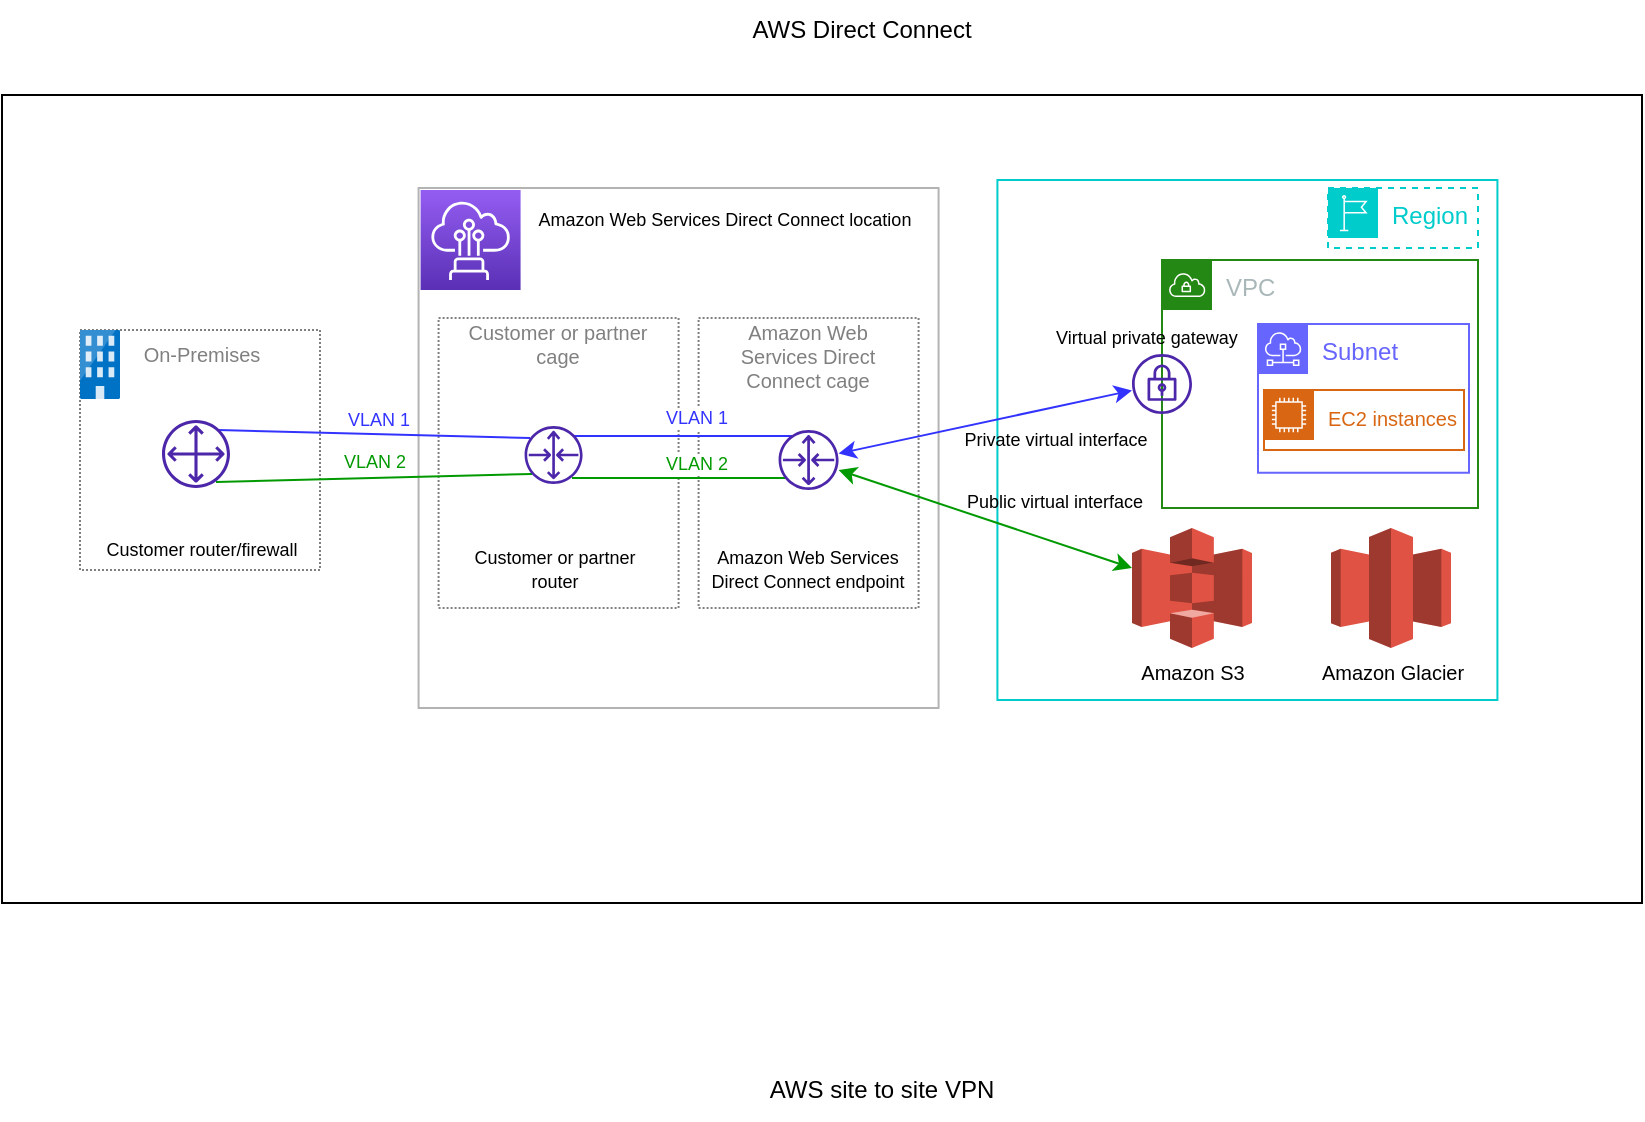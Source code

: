 <mxfile version="24.5.4" type="github">
  <diagram name="Page-1" id="LA2WkR0tfzE7qU1y7PFE">
    <mxGraphModel dx="1023" dy="713" grid="1" gridSize="10" guides="1" tooltips="1" connect="1" arrows="1" fold="1" page="1" pageScale="1" pageWidth="1100" pageHeight="850" math="0" shadow="0">
      <root>
        <mxCell id="0" />
        <mxCell id="1" parent="0" />
        <mxCell id="IF2rSCCc0a-wimpDH_Pb-1" value="AWS Direct Connect" style="text;strokeColor=none;align=center;fillColor=none;html=1;verticalAlign=middle;whiteSpace=wrap;rounded=0;" vertex="1" parent="1">
          <mxGeometry x="470" y="20" width="160" height="30" as="geometry" />
        </mxCell>
        <mxCell id="IF2rSCCc0a-wimpDH_Pb-2" value="AWS site to site VPN" style="text;strokeColor=none;align=center;fillColor=none;html=1;verticalAlign=middle;whiteSpace=wrap;rounded=0;" vertex="1" parent="1">
          <mxGeometry x="480" y="550" width="160" height="30" as="geometry" />
        </mxCell>
        <mxCell id="IF2rSCCc0a-wimpDH_Pb-25" value="" style="whiteSpace=wrap;html=1;strokeColor=default;" vertex="1" parent="1">
          <mxGeometry x="120" y="67.5" width="820" height="404" as="geometry" />
        </mxCell>
        <mxCell id="IF2rSCCc0a-wimpDH_Pb-26" value="" style="whiteSpace=wrap;html=1;aspect=fixed;dashed=1;strokeColor=#808080;dashPattern=1 1;" vertex="1" parent="1">
          <mxGeometry x="159" y="185" width="120" height="120" as="geometry" />
        </mxCell>
        <mxCell id="IF2rSCCc0a-wimpDH_Pb-27" value="" style="whiteSpace=wrap;html=1;strokeColor=#B3B3B3;" vertex="1" parent="1">
          <mxGeometry x="328.29" y="114" width="260" height="260" as="geometry" />
        </mxCell>
        <mxCell id="IF2rSCCc0a-wimpDH_Pb-28" value="&lt;p style=&quot;line-height: 1.2;&quot;&gt;&lt;br&gt;&lt;/p&gt;" style="whiteSpace=wrap;html=1;strokeColor=#808080;dashed=1;dashPattern=1 1;" vertex="1" parent="1">
          <mxGeometry x="338.29" y="179" width="120" height="145" as="geometry" />
        </mxCell>
        <mxCell id="IF2rSCCc0a-wimpDH_Pb-29" value="" style="whiteSpace=wrap;html=1;strokeColor=#808080;dashed=1;dashPattern=1 1;" vertex="1" parent="1">
          <mxGeometry x="468.29" y="179" width="110" height="145" as="geometry" />
        </mxCell>
        <mxCell id="IF2rSCCc0a-wimpDH_Pb-30" value="" style="whiteSpace=wrap;html=1;strokeColor=#00CCCC;" vertex="1" parent="1">
          <mxGeometry x="617.71" y="110" width="250" height="260" as="geometry" />
        </mxCell>
        <mxCell id="IF2rSCCc0a-wimpDH_Pb-31" style="edgeStyle=orthogonalEdgeStyle;rounded=0;orthogonalLoop=1;jettySize=auto;html=1;exitX=0.5;exitY=1;exitDx=0;exitDy=0;fontSize=9;fontColor=#000000;strokeColor=#009900;" edge="1" parent="1" source="IF2rSCCc0a-wimpDH_Pb-33" target="IF2rSCCc0a-wimpDH_Pb-33">
          <mxGeometry relative="1" as="geometry" />
        </mxCell>
        <mxCell id="IF2rSCCc0a-wimpDH_Pb-32" value="&lt;font color=&quot;#6666ff&quot;&gt;Subnet&lt;/font&gt;" style="sketch=0;outlineConnect=0;gradientColor=none;html=1;whiteSpace=wrap;fontSize=12;fontStyle=0;shape=mxgraph.aws4.group;grIcon=mxgraph.aws4.group_subnet;strokeColor=#6666FF;fillColor=#FFFFFF;verticalAlign=top;align=left;spacingLeft=30;fontColor=#879196;dashed=0;" vertex="1" parent="1">
          <mxGeometry x="748" y="182" width="105.5" height="74.33" as="geometry" />
        </mxCell>
        <mxCell id="IF2rSCCc0a-wimpDH_Pb-33" value="&lt;font style=&quot;font-size: 10px;&quot;&gt;EC2 instances&lt;/font&gt;" style="points=[[0,0],[0.25,0],[0.5,0],[0.75,0],[1,0],[1,0.25],[1,0.5],[1,0.75],[1,1],[0.75,1],[0.5,1],[0.25,1],[0,1],[0,0.75],[0,0.5],[0,0.25]];outlineConnect=0;gradientColor=none;html=1;whiteSpace=wrap;fontSize=12;fontStyle=0;container=1;pointerEvents=0;collapsible=0;recursiveResize=0;shape=mxgraph.aws4.group;grIcon=mxgraph.aws4.group_ec2_instance_contents;strokeColor=#D86613;fillColor=none;verticalAlign=top;align=left;spacingLeft=30;fontColor=#D86613;dashed=0;" vertex="1" parent="1">
          <mxGeometry x="751" y="215" width="100" height="30" as="geometry" />
        </mxCell>
        <mxCell id="IF2rSCCc0a-wimpDH_Pb-34" value="Amazon Glacier" style="outlineConnect=0;dashed=0;verticalLabelPosition=bottom;verticalAlign=top;align=center;html=1;shape=mxgraph.aws3.glacier;fillColor=#E05243;gradientColor=none;fontSize=10;strokeColor=#00CC00;rotation=0;" vertex="1" parent="1">
          <mxGeometry x="784.5" y="284" width="60" height="60" as="geometry" />
        </mxCell>
        <mxCell id="IF2rSCCc0a-wimpDH_Pb-35" value="Amazon S3" style="outlineConnect=0;dashed=0;verticalLabelPosition=bottom;verticalAlign=top;align=center;html=1;shape=mxgraph.aws3.s3;fillColor=#E05243;gradientColor=none;fontSize=10;strokeColor=#00CC00;" vertex="1" parent="1">
          <mxGeometry x="685" y="284" width="60" height="60" as="geometry" />
        </mxCell>
        <mxCell id="IF2rSCCc0a-wimpDH_Pb-36" value="&lt;font color=&quot;#00cccc&quot;&gt;Region&lt;/font&gt;" style="sketch=0;outlineConnect=0;gradientColor=none;html=1;whiteSpace=wrap;fontSize=12;fontStyle=0;shape=mxgraph.aws4.group;grIcon=mxgraph.aws4.group_region;strokeColor=#00CCCC;fillColor=none;verticalAlign=top;align=left;spacingLeft=30;fontColor=#B6BABF;dashed=1;" vertex="1" parent="1">
          <mxGeometry x="783" y="114" width="75" height="30" as="geometry" />
        </mxCell>
        <mxCell id="IF2rSCCc0a-wimpDH_Pb-37" value="" style="endArrow=none;html=1;rounded=0;fontSize=10;fontColor=#007FFF;strokeColor=#3333FF;" edge="1" parent="1">
          <mxGeometry width="50" height="50" relative="1" as="geometry">
            <mxPoint x="384" y="239" as="sourcePoint" />
            <mxPoint x="228" y="235" as="targetPoint" />
          </mxGeometry>
        </mxCell>
        <mxCell id="IF2rSCCc0a-wimpDH_Pb-38" value="&lt;font color=&quot;#3333ff&quot;&gt;VLAN 1&lt;/font&gt;" style="edgeLabel;html=1;align=center;verticalAlign=middle;resizable=0;points=[];fontSize=9;fontColor=#808080;labelBackgroundColor=none;" vertex="1" connectable="0" parent="IF2rSCCc0a-wimpDH_Pb-37">
          <mxGeometry x="0.082" relative="1" as="geometry">
            <mxPoint x="8" y="-7" as="offset" />
          </mxGeometry>
        </mxCell>
        <mxCell id="IF2rSCCc0a-wimpDH_Pb-39" value="" style="endArrow=none;html=1;rounded=0;fontSize=10;fontColor=#6666FF;strokeColor=#009900;" edge="1" parent="1">
          <mxGeometry width="50" height="50" relative="1" as="geometry">
            <mxPoint x="227" y="261" as="sourcePoint" />
            <mxPoint x="385" y="257" as="targetPoint" />
          </mxGeometry>
        </mxCell>
        <mxCell id="IF2rSCCc0a-wimpDH_Pb-40" value="&lt;font color=&quot;#009900&quot;&gt;VLAN 2&lt;/font&gt;" style="edgeLabel;html=1;align=center;verticalAlign=middle;resizable=0;points=[];fontSize=9;fontColor=#808080;labelBackgroundColor=none;" vertex="1" connectable="0" parent="IF2rSCCc0a-wimpDH_Pb-39">
          <mxGeometry x="-0.064" relative="1" as="geometry">
            <mxPoint x="5" y="-8" as="offset" />
          </mxGeometry>
        </mxCell>
        <mxCell id="IF2rSCCc0a-wimpDH_Pb-41" value="" style="endArrow=none;html=1;rounded=0;fontSize=10;fontColor=#007FFF;strokeColor=#3333FF;anchorPointDirection=0;snapToPoint=1;" edge="1" parent="1">
          <mxGeometry width="50" height="50" relative="1" as="geometry">
            <mxPoint x="515" y="238" as="sourcePoint" />
            <mxPoint x="406" y="238" as="targetPoint" />
            <Array as="points">
              <mxPoint x="450" y="238" />
            </Array>
          </mxGeometry>
        </mxCell>
        <mxCell id="IF2rSCCc0a-wimpDH_Pb-42" value="&lt;font color=&quot;#3333ff&quot;&gt;VLAN 1&lt;/font&gt;" style="edgeLabel;html=1;align=left;verticalAlign=middle;resizable=0;points=[];fontSize=9;fontColor=#009900;" vertex="1" connectable="0" parent="IF2rSCCc0a-wimpDH_Pb-41">
          <mxGeometry x="0.102" relative="1" as="geometry">
            <mxPoint x="-5" y="-9" as="offset" />
          </mxGeometry>
        </mxCell>
        <mxCell id="IF2rSCCc0a-wimpDH_Pb-43" value="" style="endArrow=classic;startArrow=classic;html=1;rounded=0;fontSize=10;fontColor=#6666FF;strokeColor=#3333FF;" edge="1" parent="1" source="IF2rSCCc0a-wimpDH_Pb-58" target="IF2rSCCc0a-wimpDH_Pb-61">
          <mxGeometry width="50" height="50" relative="1" as="geometry">
            <mxPoint x="526.07" y="238.22" as="sourcePoint" />
            <mxPoint x="676.97" y="218.441" as="targetPoint" />
          </mxGeometry>
        </mxCell>
        <mxCell id="IF2rSCCc0a-wimpDH_Pb-44" value="" style="endArrow=classic;startArrow=classic;html=1;rounded=0;fontSize=10;fontColor=#6666FF;strokeColor=#009900;" edge="1" parent="1" source="IF2rSCCc0a-wimpDH_Pb-58" target="IF2rSCCc0a-wimpDH_Pb-35">
          <mxGeometry width="50" height="50" relative="1" as="geometry">
            <mxPoint x="526.07" y="263.78" as="sourcePoint" />
            <mxPoint x="651.97" y="227.865" as="targetPoint" />
          </mxGeometry>
        </mxCell>
        <mxCell id="IF2rSCCc0a-wimpDH_Pb-45" value="&lt;font color=&quot;#808080&quot;&gt;On-Premises&lt;/font&gt;" style="rounded=0;whiteSpace=wrap;html=1;fontSize=10;fontColor=#6666FF;strokeColor=none;" vertex="1" parent="1">
          <mxGeometry x="188.13" y="191.83" width="63.75" height="10" as="geometry" />
        </mxCell>
        <mxCell id="IF2rSCCc0a-wimpDH_Pb-46" value="&lt;font color=&quot;#000000&quot; style=&quot;font-size: 9px;&quot;&gt;Customer router/firewall&lt;/font&gt;" style="rounded=0;whiteSpace=wrap;html=1;fontSize=10;fontColor=#6666FF;strokeColor=none;strokeWidth=0;" vertex="1" parent="1">
          <mxGeometry x="170" y="284" width="100" height="19" as="geometry" />
        </mxCell>
        <mxCell id="IF2rSCCc0a-wimpDH_Pb-47" value="&lt;font color=&quot;#808080&quot;&gt;Customer or partner cage&lt;/font&gt;" style="rounded=0;whiteSpace=wrap;html=1;fontSize=10;fontColor=#6666FF;strokeColor=none;" vertex="1" parent="1">
          <mxGeometry x="343.29" y="181.83" width="110" height="20" as="geometry" />
        </mxCell>
        <mxCell id="IF2rSCCc0a-wimpDH_Pb-48" value="&lt;font color=&quot;#808080&quot;&gt;Amazon Web Services Direct Connect cage&lt;/font&gt;" style="rounded=0;whiteSpace=wrap;html=1;fontSize=10;fontColor=#6666FF;strokeColor=none;" vertex="1" parent="1">
          <mxGeometry x="478.29" y="181.83" width="90" height="32.17" as="geometry" />
        </mxCell>
        <mxCell id="IF2rSCCc0a-wimpDH_Pb-49" value="&lt;font color=&quot;#000000&quot; style=&quot;font-size: 9px;&quot;&gt;Customer or partner router&lt;/font&gt;" style="rounded=0;whiteSpace=wrap;html=1;fontSize=10;fontColor=#6666FF;strokeColor=none;strokeWidth=0;" vertex="1" parent="1">
          <mxGeometry x="343.29" y="294" width="106.71" height="19" as="geometry" />
        </mxCell>
        <mxCell id="IF2rSCCc0a-wimpDH_Pb-50" value="&lt;font color=&quot;#000000&quot; style=&quot;font-size: 9px;&quot;&gt;Amazon Web Services Direct Connect endpoint&lt;/font&gt;" style="rounded=0;whiteSpace=wrap;html=1;fontSize=10;fontColor=#6666FF;strokeColor=none;strokeWidth=0;" vertex="1" parent="1">
          <mxGeometry x="473.29" y="294" width="100" height="19" as="geometry" />
        </mxCell>
        <mxCell id="IF2rSCCc0a-wimpDH_Pb-51" value="&lt;font color=&quot;#000000&quot; style=&quot;font-size: 9px;&quot;&gt;Amazon Web Services Direct Connect location&lt;/font&gt;" style="rounded=0;whiteSpace=wrap;html=1;fontSize=10;fontColor=#6666FF;strokeColor=none;strokeWidth=0;" vertex="1" parent="1">
          <mxGeometry x="384.29" y="119.5" width="195" height="19" as="geometry" />
        </mxCell>
        <mxCell id="IF2rSCCc0a-wimpDH_Pb-52" value="&lt;font color=&quot;#000000&quot; style=&quot;font-size: 9px;&quot;&gt;Private virtual interface&lt;/font&gt;" style="rounded=0;whiteSpace=wrap;html=1;fontSize=10;fontColor=#6666FF;strokeColor=none;strokeWidth=0;fillColor=none;" vertex="1" parent="1">
          <mxGeometry x="597" y="233" width="100" height="11.5" as="geometry" />
        </mxCell>
        <mxCell id="IF2rSCCc0a-wimpDH_Pb-53" value="&lt;font color=&quot;#000000&quot; style=&quot;font-size: 9px;&quot;&gt;Public virtual interface&lt;/font&gt;" style="rounded=0;whiteSpace=wrap;html=1;fontSize=10;fontColor=#6666FF;strokeColor=none;strokeWidth=0;fillColor=none;" vertex="1" parent="1">
          <mxGeometry x="594" y="260" width="105" height="19" as="geometry" />
        </mxCell>
        <mxCell id="IF2rSCCc0a-wimpDH_Pb-54" value="VPC" style="points=[[0,0],[0.25,0],[0.5,0],[0.75,0],[1,0],[1,0.25],[1,0.5],[1,0.75],[1,1],[0.75,1],[0.5,1],[0.25,1],[0,1],[0,0.75],[0,0.5],[0,0.25]];outlineConnect=0;gradientColor=none;html=1;whiteSpace=wrap;fontSize=12;fontStyle=0;container=1;pointerEvents=0;collapsible=0;recursiveResize=0;shape=mxgraph.aws4.group;grIcon=mxgraph.aws4.group_vpc;strokeColor=#248814;fillColor=none;verticalAlign=top;align=left;spacingLeft=30;fontColor=#AAB7B8;dashed=0;" vertex="1" parent="1">
          <mxGeometry x="700" y="150" width="158" height="124" as="geometry" />
        </mxCell>
        <mxCell id="IF2rSCCc0a-wimpDH_Pb-55" value="" style="endArrow=none;html=1;rounded=0;fontSize=10;fontColor=#007FFF;strokeColor=#009900; snapToPoint=0;" edge="1" parent="1">
          <mxGeometry width="50" height="50" relative="1" as="geometry">
            <mxPoint x="512" y="259" as="sourcePoint" />
            <mxPoint x="405" y="259" as="targetPoint" />
            <Array as="points">
              <mxPoint x="443" y="259" />
            </Array>
          </mxGeometry>
        </mxCell>
        <mxCell id="IF2rSCCc0a-wimpDH_Pb-56" value="&lt;font&gt;VLAN 2&lt;/font&gt;" style="edgeLabel;html=1;align=left;verticalAlign=middle;resizable=0;points=[];fontSize=9;fontColor=#009900;" vertex="1" connectable="0" parent="IF2rSCCc0a-wimpDH_Pb-55">
          <mxGeometry x="0.102" relative="1" as="geometry">
            <mxPoint x="-3" y="-7" as="offset" />
          </mxGeometry>
        </mxCell>
        <mxCell id="IF2rSCCc0a-wimpDH_Pb-57" value="" style="sketch=0;aspect=fixed;html=1;points=[];align=center;image;fontSize=12;image=img/lib/mscae/Exchange_On_premises_Access.svg;labelBackgroundColor=none;fontColor=#009900;" vertex="1" parent="1">
          <mxGeometry x="159" y="185" width="20" height="34.48" as="geometry" />
        </mxCell>
        <mxCell id="IF2rSCCc0a-wimpDH_Pb-58" value="" style="sketch=0;outlineConnect=0;fontColor=#232F3E;gradientColor=none;fillColor=#4D27AA;strokeColor=none;dashed=0;verticalLabelPosition=bottom;verticalAlign=top;align=center;html=1;fontSize=12;fontStyle=0;aspect=fixed;shape=mxgraph.aws4.router;points=[];" vertex="1" parent="1">
          <mxGeometry x="508.29" y="235" width="30" height="30" as="geometry" />
        </mxCell>
        <mxCell id="IF2rSCCc0a-wimpDH_Pb-59" value="" style="sketch=0;outlineConnect=0;fontColor=#232F3E;gradientColor=none;fillColor=#4D27AA;strokeColor=none;dashed=0;verticalLabelPosition=bottom;verticalAlign=top;align=center;html=1;fontSize=12;fontStyle=0;aspect=fixed;pointerEvents=1;shape=mxgraph.aws4.router;snapToPoint=1;" vertex="1" parent="1">
          <mxGeometry x="381.29" y="233" width="29" height="29" as="geometry" />
        </mxCell>
        <mxCell id="IF2rSCCc0a-wimpDH_Pb-60" value="" style="sketch=0;outlineConnect=0;fontColor=#232F3E;gradientColor=none;fillColor=#4D27AA;strokeColor=none;dashed=0;verticalLabelPosition=bottom;verticalAlign=top;align=center;html=1;fontSize=12;fontStyle=0;aspect=fixed;pointerEvents=1;shape=mxgraph.aws4.customer_gateway;" vertex="1" parent="1">
          <mxGeometry x="200" y="230" width="34" height="34" as="geometry" />
        </mxCell>
        <mxCell id="IF2rSCCc0a-wimpDH_Pb-61" value="" style="sketch=0;outlineConnect=0;fontColor=#232F3E;gradientColor=none;fillColor=#4D27AA;strokeColor=none;dashed=0;verticalLabelPosition=bottom;verticalAlign=top;align=center;html=1;fontSize=12;fontStyle=0;aspect=fixed;pointerEvents=1;shape=mxgraph.aws4.vpn_gateway;points=[];" vertex="1" parent="1">
          <mxGeometry x="685" y="197" width="30" height="30" as="geometry" />
        </mxCell>
        <mxCell id="IF2rSCCc0a-wimpDH_Pb-62" value="&lt;font color=&quot;#000000&quot; style=&quot;font-size: 9px;&quot;&gt;Virtual private gateway&lt;/font&gt;" style="rounded=0;whiteSpace=wrap;html=1;fontSize=10;fontColor=#6666FF;strokeColor=none;strokeWidth=0;fillColor=none;" vertex="1" parent="1">
          <mxGeometry x="640" y="178" width="105" height="19" as="geometry" />
        </mxCell>
        <mxCell id="IF2rSCCc0a-wimpDH_Pb-63" value="" style="sketch=0;points=[[0,0,0],[0.25,0,0],[0.5,0,0],[0.75,0,0],[1,0,0],[0,1,0],[0.25,1,0],[0.5,1,0],[0.75,1,0],[1,1,0],[0,0.25,0],[0,0.5,0],[0,0.75,0],[1,0.25,0],[1,0.5,0],[1,0.75,0]];outlineConnect=0;fontColor=#232F3E;gradientColor=#945DF2;gradientDirection=north;fillColor=#5A30B5;strokeColor=#ffffff;dashed=0;verticalLabelPosition=bottom;verticalAlign=top;align=center;html=1;fontSize=12;fontStyle=0;aspect=fixed;shape=mxgraph.aws4.resourceIcon;resIcon=mxgraph.aws4.direct_connect;" vertex="1" parent="1">
          <mxGeometry x="329.29" y="115" width="50" height="50" as="geometry" />
        </mxCell>
      </root>
    </mxGraphModel>
  </diagram>
</mxfile>
